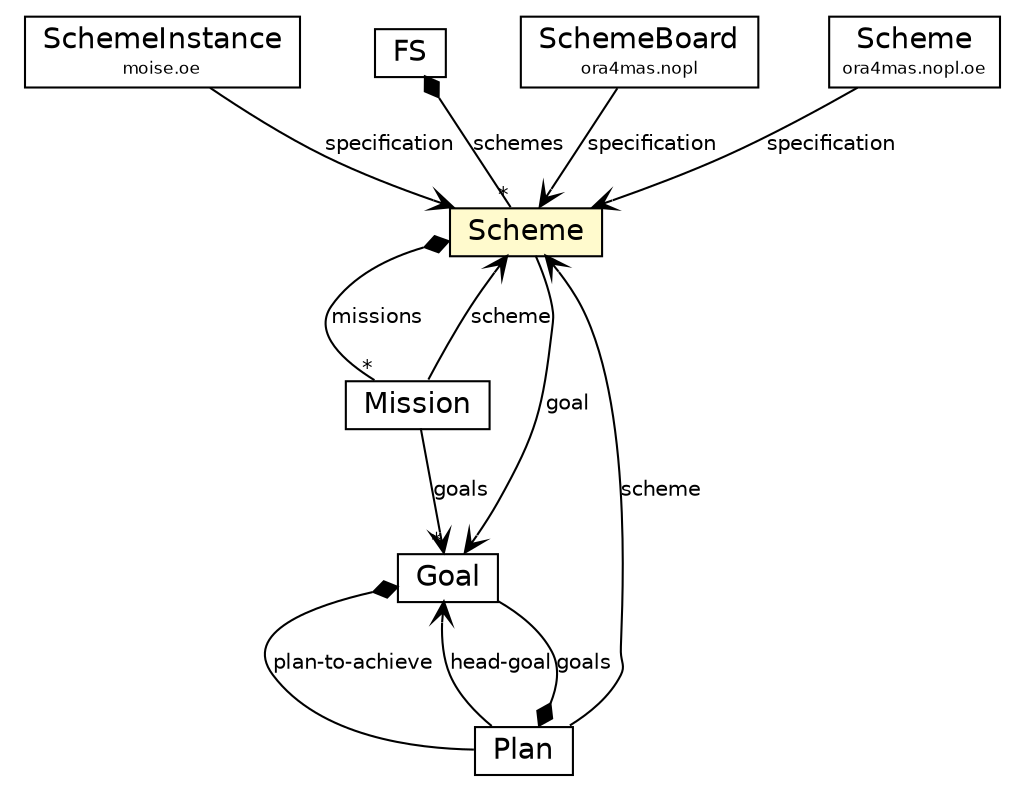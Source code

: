 #!/usr/local/bin/dot
#
# Class diagram 
# Generated by UMLGraph version R5_6_6-1-g9240c4 (http://www.umlgraph.org/)
#

digraph G {
	edge [fontname="Helvetica",fontsize=10,labelfontname="Helvetica",labelfontsize=10];
	node [fontname="Helvetica",fontsize=10,shape=plaintext];
	nodesep=0.25;
	ranksep=0.5;
	// moise.oe.SchemeInstance
	c10846 [label=<<table title="moise.oe.SchemeInstance" border="0" cellborder="1" cellspacing="0" cellpadding="2" port="p" href="../../oe/SchemeInstance.html">
		<tr><td><table border="0" cellspacing="0" cellpadding="1">
<tr><td align="center" balign="center"> SchemeInstance </td></tr>
<tr><td align="center" balign="center"><font point-size="8.0"> moise.oe </font></td></tr>
		</table></td></tr>
		</table>>, URL="../../oe/SchemeInstance.html", fontname="Helvetica", fontcolor="black", fontsize=14.0];
	// moise.os.fs.Scheme
	c10861 [label=<<table title="moise.os.fs.Scheme" border="0" cellborder="1" cellspacing="0" cellpadding="2" port="p" bgcolor="lemonChiffon" href="./Scheme.html">
		<tr><td><table border="0" cellspacing="0" cellpadding="1">
<tr><td align="center" balign="center"> Scheme </td></tr>
		</table></td></tr>
		</table>>, URL="./Scheme.html", fontname="Helvetica", fontcolor="black", fontsize=14.0];
	// moise.os.fs.Plan
	c10862 [label=<<table title="moise.os.fs.Plan" border="0" cellborder="1" cellspacing="0" cellpadding="2" port="p" href="./Plan.html">
		<tr><td><table border="0" cellspacing="0" cellpadding="1">
<tr><td align="center" balign="center"> Plan </td></tr>
		</table></td></tr>
		</table>>, URL="./Plan.html", fontname="Helvetica", fontcolor="black", fontsize=14.0];
	// moise.os.fs.Mission
	c10864 [label=<<table title="moise.os.fs.Mission" border="0" cellborder="1" cellspacing="0" cellpadding="2" port="p" href="./Mission.html">
		<tr><td><table border="0" cellspacing="0" cellpadding="1">
<tr><td align="center" balign="center"> Mission </td></tr>
		</table></td></tr>
		</table>>, URL="./Mission.html", fontname="Helvetica", fontcolor="black", fontsize=14.0];
	// moise.os.fs.Goal
	c10865 [label=<<table title="moise.os.fs.Goal" border="0" cellborder="1" cellspacing="0" cellpadding="2" port="p" href="./Goal.html">
		<tr><td><table border="0" cellspacing="0" cellpadding="1">
<tr><td align="center" balign="center"> Goal </td></tr>
		</table></td></tr>
		</table>>, URL="./Goal.html", fontname="Helvetica", fontcolor="black", fontsize=14.0];
	// moise.os.fs.FS
	c10867 [label=<<table title="moise.os.fs.FS" border="0" cellborder="1" cellspacing="0" cellpadding="2" port="p" href="./FS.html">
		<tr><td><table border="0" cellspacing="0" cellpadding="1">
<tr><td align="center" balign="center"> FS </td></tr>
		</table></td></tr>
		</table>>, URL="./FS.html", fontname="Helvetica", fontcolor="black", fontsize=14.0];
	// ora4mas.nopl.SchemeBoard
	c10923 [label=<<table title="ora4mas.nopl.SchemeBoard" border="0" cellborder="1" cellspacing="0" cellpadding="2" port="p" href="../../../ora4mas/nopl/SchemeBoard.html">
		<tr><td><table border="0" cellspacing="0" cellpadding="1">
<tr><td align="center" balign="center"> SchemeBoard </td></tr>
<tr><td align="center" balign="center"><font point-size="8.0"> ora4mas.nopl </font></td></tr>
		</table></td></tr>
		</table>>, URL="../../../ora4mas/nopl/SchemeBoard.html", fontname="Helvetica", fontcolor="black", fontsize=14.0];
	// ora4mas.nopl.oe.Scheme
	c10930 [label=<<table title="ora4mas.nopl.oe.Scheme" border="0" cellborder="1" cellspacing="0" cellpadding="2" port="p" href="../../../ora4mas/nopl/oe/Scheme.html">
		<tr><td><table border="0" cellspacing="0" cellpadding="1">
<tr><td align="center" balign="center"> Scheme </td></tr>
<tr><td align="center" balign="center"><font point-size="8.0"> ora4mas.nopl.oe </font></td></tr>
		</table></td></tr>
		</table>>, URL="../../../ora4mas/nopl/oe/Scheme.html", fontname="Helvetica", fontcolor="black", fontsize=14.0];
	// moise.oe.SchemeInstance NAVASSOC moise.os.fs.Scheme
	c10846:p -> c10861:p [taillabel="", label="specification", headlabel="", fontname="Helvetica", fontcolor="black", fontsize=10.0, color="black", arrowhead=open];
	// moise.os.fs.Scheme NAVASSOC moise.os.fs.Goal
	c10861:p -> c10865:p [taillabel="", label="goal", headlabel="", fontname="Helvetica", fontcolor="black", fontsize=10.0, color="black", arrowhead=open];
	// moise.os.fs.Scheme COMPOSED moise.os.fs.Mission
	c10861:p -> c10864:p [taillabel="", label="missions", headlabel="*", fontname="Helvetica", fontcolor="black", fontsize=10.0, color="black", arrowhead=none, arrowtail=diamond, dir=both];
	// moise.os.fs.Plan NAVASSOC moise.os.fs.Goal
	c10862:p -> c10865:p [taillabel="", label="head-goal", headlabel="", fontname="Helvetica", fontcolor="black", fontsize=10.0, color="black", arrowhead=open];
	// moise.os.fs.Plan NAVASSOC moise.os.fs.Scheme
	c10862:p -> c10861:p [taillabel="", label="scheme", headlabel="", fontname="Helvetica", fontcolor="black", fontsize=10.0, color="black", arrowhead=open];
	// moise.os.fs.Plan COMPOSED moise.os.fs.Goal
	c10862:p -> c10865:p [taillabel="", label="goals", headlabel="", fontname="Helvetica", fontcolor="black", fontsize=10.0, color="black", arrowhead=none, arrowtail=diamond, dir=both];
	// moise.os.fs.Mission NAVASSOC moise.os.fs.Goal
	c10864:p -> c10865:p [taillabel="", label="goals", headlabel="*", fontname="Helvetica", fontcolor="black", fontsize=10.0, color="black", arrowhead=open];
	// moise.os.fs.Mission NAVASSOC moise.os.fs.Scheme
	c10864:p -> c10861:p [taillabel="", label="scheme", headlabel="", fontname="Helvetica", fontcolor="black", fontsize=10.0, color="black", arrowhead=open];
	// moise.os.fs.Goal COMPOSED moise.os.fs.Plan
	c10865:p -> c10862:p [taillabel="", label="plan-to-achieve", headlabel="", fontname="Helvetica", fontcolor="black", fontsize=10.0, color="black", arrowhead=none, arrowtail=diamond, dir=both];
	// moise.os.fs.FS COMPOSED moise.os.fs.Scheme
	c10867:p -> c10861:p [taillabel="", label="schemes", headlabel="*", fontname="Helvetica", fontcolor="black", fontsize=10.0, color="black", arrowhead=none, arrowtail=diamond, dir=both];
	// ora4mas.nopl.SchemeBoard NAVASSOC moise.os.fs.Scheme
	c10923:p -> c10861:p [taillabel="", label="specification", headlabel="", fontname="Helvetica", fontcolor="black", fontsize=10.0, color="black", arrowhead=open];
	// ora4mas.nopl.oe.Scheme NAVASSOC moise.os.fs.Scheme
	c10930:p -> c10861:p [taillabel="", label="specification", headlabel="", fontname="Helvetica", fontcolor="black", fontsize=10.0, color="black", arrowhead=open];
}

